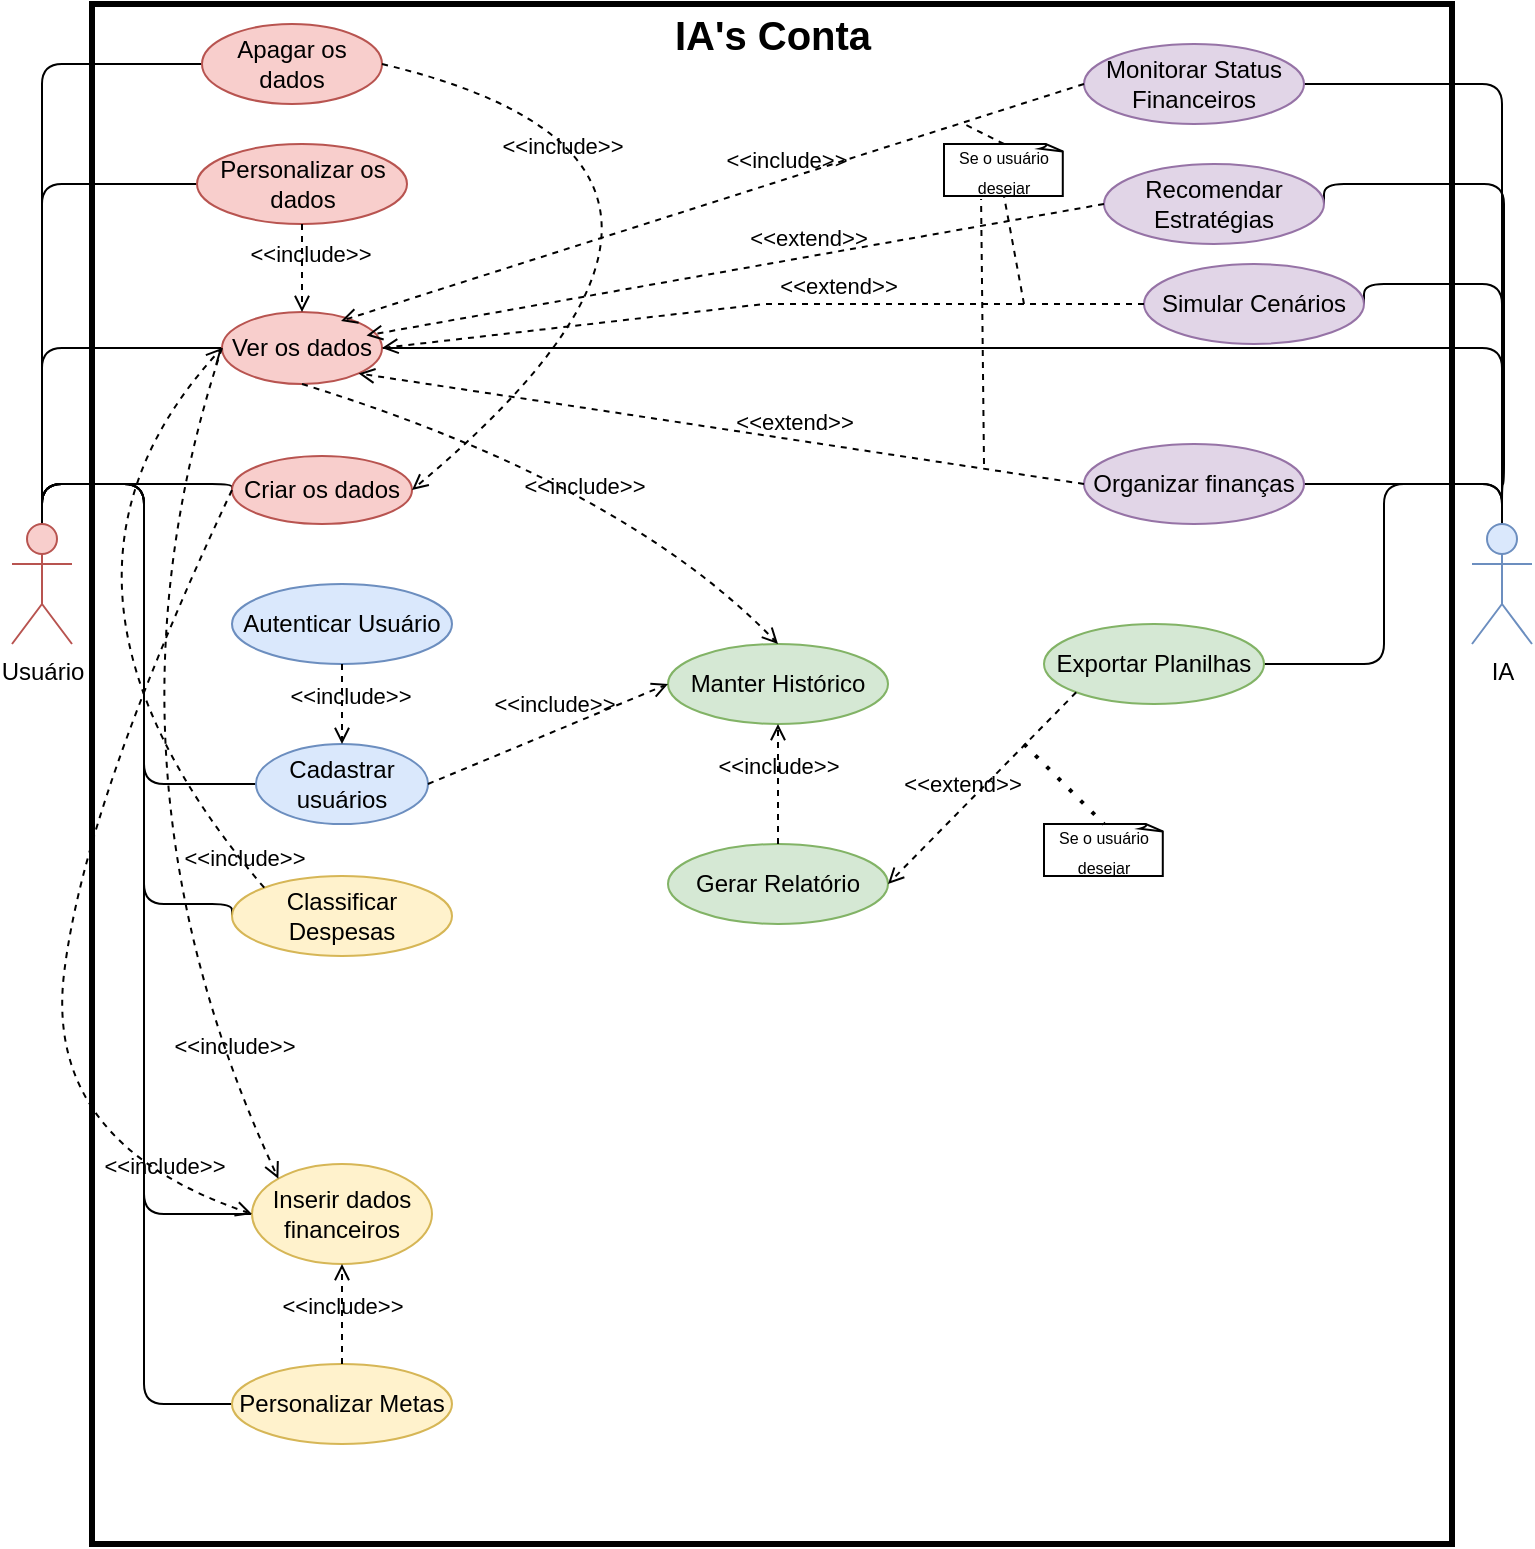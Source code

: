 <mxfile version="28.2.8">
  <diagram name="Página-1" id="uW_HhE_EvmZPlbf-FYYJ">
    <mxGraphModel grid="1" page="1" gridSize="10" guides="1" tooltips="1" connect="1" arrows="1" fold="1" pageScale="1" pageWidth="827" pageHeight="1169" math="0" shadow="0">
      <root>
        <mxCell id="0" />
        <mxCell id="1" parent="0" />
        <mxCell id="6so-qmD7fdGU7Z9m0W5g-2" value="" style="rounded=0;whiteSpace=wrap;html=1;fillColor=none;strokeWidth=3;strokeColor=light-dark(#000000,#0000FF);" vertex="1" parent="1">
          <mxGeometry x="74" y="-1160" width="680" height="770" as="geometry" />
        </mxCell>
        <mxCell id="piwmQqDmo6Rh2XkabMkD-4" style="edgeStyle=orthogonalEdgeStyle;rounded=1;orthogonalLoop=1;jettySize=auto;html=1;exitX=0.5;exitY=0;exitDx=0;exitDy=0;exitPerimeter=0;entryX=0;entryY=0.5;entryDx=0;entryDy=0;strokeColor=default;align=center;verticalAlign=middle;fontFamily=Helvetica;fontSize=11;fontColor=default;labelBackgroundColor=default;endArrow=none;endFill=0;curved=0;" edge="1" parent="1" source="6so-qmD7fdGU7Z9m0W5g-3" target="6so-qmD7fdGU7Z9m0W5g-15">
          <mxGeometry relative="1" as="geometry">
            <Array as="points">
              <mxPoint x="49" y="-920" />
              <mxPoint x="100" y="-920" />
              <mxPoint x="100" y="-710" />
            </Array>
          </mxGeometry>
        </mxCell>
        <mxCell id="piwmQqDmo6Rh2XkabMkD-5" style="edgeStyle=orthogonalEdgeStyle;rounded=1;orthogonalLoop=1;jettySize=auto;html=1;exitX=0.5;exitY=0;exitDx=0;exitDy=0;exitPerimeter=0;entryX=0;entryY=0.5;entryDx=0;entryDy=0;strokeColor=default;align=center;verticalAlign=middle;fontFamily=Helvetica;fontSize=11;fontColor=default;labelBackgroundColor=default;endArrow=none;endFill=0;curved=0;" edge="1" parent="1" source="6so-qmD7fdGU7Z9m0W5g-3" target="6so-qmD7fdGU7Z9m0W5g-13">
          <mxGeometry relative="1" as="geometry">
            <Array as="points">
              <mxPoint x="49" y="-920" />
              <mxPoint x="100" y="-920" />
              <mxPoint x="100" y="-460" />
            </Array>
          </mxGeometry>
        </mxCell>
        <mxCell id="piwmQqDmo6Rh2XkabMkD-16" style="edgeStyle=orthogonalEdgeStyle;rounded=1;orthogonalLoop=1;jettySize=auto;html=1;exitX=0.5;exitY=0;exitDx=0;exitDy=0;exitPerimeter=0;entryX=0;entryY=0.5;entryDx=0;entryDy=0;strokeColor=default;align=center;verticalAlign=middle;fontFamily=Helvetica;fontSize=11;fontColor=default;labelBackgroundColor=default;endArrow=none;endFill=0;curved=0;" edge="1" parent="1" source="6so-qmD7fdGU7Z9m0W5g-3" target="piwmQqDmo6Rh2XkabMkD-6">
          <mxGeometry relative="1" as="geometry">
            <Array as="points">
              <mxPoint x="49" y="-920" />
              <mxPoint x="100" y="-920" />
              <mxPoint x="100" y="-555" />
            </Array>
          </mxGeometry>
        </mxCell>
        <mxCell id="piwmQqDmo6Rh2XkabMkD-19" style="edgeStyle=orthogonalEdgeStyle;rounded=1;orthogonalLoop=1;jettySize=auto;html=1;exitX=0.5;exitY=0;exitDx=0;exitDy=0;exitPerimeter=0;entryX=0;entryY=0.5;entryDx=0;entryDy=0;strokeColor=default;align=center;verticalAlign=middle;fontFamily=Helvetica;fontSize=11;fontColor=default;labelBackgroundColor=default;endArrow=none;endFill=0;curved=0;" edge="1" parent="1" source="6so-qmD7fdGU7Z9m0W5g-3" target="piwmQqDmo6Rh2XkabMkD-2">
          <mxGeometry relative="1" as="geometry">
            <Array as="points">
              <mxPoint x="49" y="-920" />
              <mxPoint x="100" y="-920" />
              <mxPoint x="100" y="-770" />
            </Array>
          </mxGeometry>
        </mxCell>
        <mxCell id="piwmQqDmo6Rh2XkabMkD-27" style="edgeStyle=orthogonalEdgeStyle;rounded=1;orthogonalLoop=1;jettySize=auto;html=1;exitX=0.5;exitY=0;exitDx=0;exitDy=0;exitPerimeter=0;entryX=0;entryY=0.5;entryDx=0;entryDy=0;strokeColor=default;align=center;verticalAlign=middle;fontFamily=Helvetica;fontSize=11;fontColor=default;labelBackgroundColor=default;endArrow=none;endFill=0;" edge="1" parent="1" source="6so-qmD7fdGU7Z9m0W5g-3" target="6so-qmD7fdGU7Z9m0W5g-8">
          <mxGeometry relative="1" as="geometry">
            <Array as="points">
              <mxPoint x="49" y="-920" />
              <mxPoint x="144" y="-920" />
            </Array>
          </mxGeometry>
        </mxCell>
        <mxCell id="piwmQqDmo6Rh2XkabMkD-28" style="edgeStyle=orthogonalEdgeStyle;rounded=1;orthogonalLoop=1;jettySize=auto;html=1;exitX=0.5;exitY=0;exitDx=0;exitDy=0;exitPerimeter=0;entryX=0;entryY=0.5;entryDx=0;entryDy=0;strokeColor=default;align=center;verticalAlign=middle;fontFamily=Helvetica;fontSize=11;fontColor=default;labelBackgroundColor=default;endArrow=none;endFill=0;curved=0;" edge="1" parent="1" source="6so-qmD7fdGU7Z9m0W5g-3" target="piwmQqDmo6Rh2XkabMkD-24">
          <mxGeometry relative="1" as="geometry" />
        </mxCell>
        <mxCell id="piwmQqDmo6Rh2XkabMkD-29" style="edgeStyle=orthogonalEdgeStyle;rounded=1;orthogonalLoop=1;jettySize=auto;html=1;exitX=0.5;exitY=0;exitDx=0;exitDy=0;exitPerimeter=0;entryX=0;entryY=0.5;entryDx=0;entryDy=0;strokeColor=default;align=center;verticalAlign=middle;fontFamily=Helvetica;fontSize=11;fontColor=default;labelBackgroundColor=default;endArrow=none;endFill=0;curved=0;" edge="1" parent="1" source="6so-qmD7fdGU7Z9m0W5g-3" target="piwmQqDmo6Rh2XkabMkD-26">
          <mxGeometry relative="1" as="geometry" />
        </mxCell>
        <mxCell id="piwmQqDmo6Rh2XkabMkD-31" style="edgeStyle=orthogonalEdgeStyle;rounded=1;orthogonalLoop=1;jettySize=auto;html=1;exitX=0.5;exitY=0;exitDx=0;exitDy=0;exitPerimeter=0;entryX=0;entryY=0.5;entryDx=0;entryDy=0;strokeColor=default;align=center;verticalAlign=middle;fontFamily=Helvetica;fontSize=11;fontColor=default;labelBackgroundColor=default;endArrow=none;endFill=0;curved=0;" edge="1" parent="1" source="6so-qmD7fdGU7Z9m0W5g-3" target="piwmQqDmo6Rh2XkabMkD-25">
          <mxGeometry relative="1" as="geometry" />
        </mxCell>
        <mxCell id="6so-qmD7fdGU7Z9m0W5g-3" value="Usuário" style="shape=umlActor;verticalLabelPosition=bottom;verticalAlign=top;html=1;outlineConnect=0;fillColor=#f8cecc;strokeColor=#b85450;" vertex="1" parent="1">
          <mxGeometry x="34" y="-900" width="30" height="60" as="geometry" />
        </mxCell>
        <mxCell id="6so-qmD7fdGU7Z9m0W5g-23" style="edgeStyle=orthogonalEdgeStyle;rounded=1;orthogonalLoop=1;jettySize=auto;html=1;exitX=0.5;exitY=0;exitDx=0;exitDy=0;exitPerimeter=0;entryX=1;entryY=0.5;entryDx=0;entryDy=0;curved=0;strokeColor=default;align=center;verticalAlign=middle;fontFamily=Helvetica;fontSize=11;fontColor=default;labelBackgroundColor=default;endArrow=none;endFill=0;" edge="1" parent="1" source="6so-qmD7fdGU7Z9m0W5g-6" target="6so-qmD7fdGU7Z9m0W5g-11">
          <mxGeometry relative="1" as="geometry" />
        </mxCell>
        <mxCell id="6so-qmD7fdGU7Z9m0W5g-24" style="edgeStyle=orthogonalEdgeStyle;rounded=1;orthogonalLoop=1;jettySize=auto;html=1;exitX=0.5;exitY=0;exitDx=0;exitDy=0;exitPerimeter=0;entryX=1;entryY=0.5;entryDx=0;entryDy=0;strokeColor=default;align=center;verticalAlign=middle;fontFamily=Helvetica;fontSize=11;fontColor=default;labelBackgroundColor=default;endArrow=none;curved=0;endFill=0;" edge="1" parent="1" source="6so-qmD7fdGU7Z9m0W5g-6" target="6so-qmD7fdGU7Z9m0W5g-9">
          <mxGeometry relative="1" as="geometry">
            <Array as="points">
              <mxPoint x="779" y="-920" />
              <mxPoint x="780" y="-920" />
              <mxPoint x="780" y="-1070" />
            </Array>
          </mxGeometry>
        </mxCell>
        <mxCell id="6so-qmD7fdGU7Z9m0W5g-25" style="edgeStyle=orthogonalEdgeStyle;rounded=1;orthogonalLoop=1;jettySize=auto;html=1;exitX=0.5;exitY=0;exitDx=0;exitDy=0;exitPerimeter=0;entryX=1;entryY=0.5;entryDx=0;entryDy=0;strokeColor=default;align=center;verticalAlign=middle;fontFamily=Helvetica;fontSize=11;fontColor=default;labelBackgroundColor=default;endArrow=none;curved=0;endFill=0;" edge="1" parent="1" source="6so-qmD7fdGU7Z9m0W5g-6" target="6so-qmD7fdGU7Z9m0W5g-16">
          <mxGeometry relative="1" as="geometry">
            <Array as="points">
              <mxPoint x="779" y="-1020" />
            </Array>
          </mxGeometry>
        </mxCell>
        <mxCell id="piwmQqDmo6Rh2XkabMkD-11" style="edgeStyle=orthogonalEdgeStyle;rounded=1;orthogonalLoop=1;jettySize=auto;html=1;exitX=0.5;exitY=0;exitDx=0;exitDy=0;exitPerimeter=0;entryX=1;entryY=0.5;entryDx=0;entryDy=0;strokeColor=default;align=center;verticalAlign=middle;fontFamily=Helvetica;fontSize=11;fontColor=default;labelBackgroundColor=default;endArrow=none;endFill=0;curved=0;" edge="1" parent="1" source="6so-qmD7fdGU7Z9m0W5g-6" target="6so-qmD7fdGU7Z9m0W5g-10">
          <mxGeometry relative="1" as="geometry">
            <Array as="points">
              <mxPoint x="779" y="-920" />
              <mxPoint x="720" y="-920" />
              <mxPoint x="720" y="-830" />
            </Array>
          </mxGeometry>
        </mxCell>
        <mxCell id="piwmQqDmo6Rh2XkabMkD-12" style="edgeStyle=orthogonalEdgeStyle;rounded=1;orthogonalLoop=1;jettySize=auto;html=1;exitX=0.5;exitY=0;exitDx=0;exitDy=0;exitPerimeter=0;entryX=1;entryY=0.5;entryDx=0;entryDy=0;strokeColor=default;align=center;verticalAlign=middle;fontFamily=Helvetica;fontSize=11;fontColor=default;labelBackgroundColor=default;endArrow=none;endFill=0;curved=0;" edge="1" parent="1" source="6so-qmD7fdGU7Z9m0W5g-6" target="6so-qmD7fdGU7Z9m0W5g-7">
          <mxGeometry relative="1" as="geometry">
            <Array as="points">
              <mxPoint x="779" y="-920" />
              <mxPoint x="630" y="-920" />
            </Array>
          </mxGeometry>
        </mxCell>
        <mxCell id="piwmQqDmo6Rh2XkabMkD-30" style="edgeStyle=orthogonalEdgeStyle;rounded=1;orthogonalLoop=1;jettySize=auto;html=1;exitX=0.5;exitY=0;exitDx=0;exitDy=0;exitPerimeter=0;entryX=1;entryY=0.5;entryDx=0;entryDy=0;strokeColor=default;align=center;verticalAlign=middle;fontFamily=Helvetica;fontSize=11;fontColor=default;labelBackgroundColor=default;endArrow=none;endFill=0;curved=0;" edge="1" parent="1" source="6so-qmD7fdGU7Z9m0W5g-6" target="piwmQqDmo6Rh2XkabMkD-25">
          <mxGeometry relative="1" as="geometry" />
        </mxCell>
        <mxCell id="6so-qmD7fdGU7Z9m0W5g-6" value="IA" style="shape=umlActor;verticalLabelPosition=bottom;verticalAlign=top;html=1;outlineConnect=0;fillColor=#dae8fc;strokeColor=#6c8ebf;" vertex="1" parent="1">
          <mxGeometry x="764" y="-900" width="30" height="60" as="geometry" />
        </mxCell>
        <mxCell id="6so-qmD7fdGU7Z9m0W5g-7" value="Organizar finanças" style="ellipse;whiteSpace=wrap;html=1;fillColor=#e1d5e7;strokeColor=#9673a6;" vertex="1" parent="1">
          <mxGeometry x="570" y="-940" width="110" height="40" as="geometry" />
        </mxCell>
        <mxCell id="6so-qmD7fdGU7Z9m0W5g-8" value="Criar os dados" style="ellipse;whiteSpace=wrap;html=1;fillColor=#f8cecc;strokeColor=#b85450;" vertex="1" parent="1">
          <mxGeometry x="144" y="-934" width="90" height="34" as="geometry" />
        </mxCell>
        <mxCell id="6so-qmD7fdGU7Z9m0W5g-9" value="Recomendar Estratégias" style="ellipse;whiteSpace=wrap;html=1;fillColor=#e1d5e7;strokeColor=#9673a6;" vertex="1" parent="1">
          <mxGeometry x="580" y="-1080" width="110" height="40" as="geometry" />
        </mxCell>
        <mxCell id="6so-qmD7fdGU7Z9m0W5g-10" value="Exportar Planilhas" style="ellipse;whiteSpace=wrap;html=1;fillColor=#d5e8d4;strokeColor=#82b366;" vertex="1" parent="1">
          <mxGeometry x="550" y="-850" width="110" height="40" as="geometry" />
        </mxCell>
        <mxCell id="6so-qmD7fdGU7Z9m0W5g-11" value="Monitorar Status Financeiros" style="ellipse;whiteSpace=wrap;html=1;fillColor=#e1d5e7;strokeColor=#9673a6;" vertex="1" parent="1">
          <mxGeometry x="570" y="-1140" width="110" height="40" as="geometry" />
        </mxCell>
        <mxCell id="6so-qmD7fdGU7Z9m0W5g-12" value="Autenticar Usuário" style="ellipse;whiteSpace=wrap;html=1;fillColor=#dae8fc;strokeColor=#6c8ebf;" vertex="1" parent="1">
          <mxGeometry x="144" y="-870" width="110" height="40" as="geometry" />
        </mxCell>
        <mxCell id="6so-qmD7fdGU7Z9m0W5g-13" value="Personalizar Metas" style="ellipse;whiteSpace=wrap;html=1;fillColor=#fff2cc;strokeColor=#d6b656;" vertex="1" parent="1">
          <mxGeometry x="144" y="-480" width="110" height="40" as="geometry" />
        </mxCell>
        <mxCell id="6so-qmD7fdGU7Z9m0W5g-14" value="Manter Histórico" style="ellipse;whiteSpace=wrap;html=1;fillColor=#d5e8d4;strokeColor=#82b366;" vertex="1" parent="1">
          <mxGeometry x="362" y="-840" width="110" height="40" as="geometry" />
        </mxCell>
        <mxCell id="6so-qmD7fdGU7Z9m0W5g-15" value="Classificar Despesas" style="ellipse;whiteSpace=wrap;html=1;fillColor=#fff2cc;strokeColor=#d6b656;" vertex="1" parent="1">
          <mxGeometry x="144" y="-724" width="110" height="40" as="geometry" />
        </mxCell>
        <mxCell id="6so-qmD7fdGU7Z9m0W5g-16" value="Simular Cenários" style="ellipse;whiteSpace=wrap;html=1;fillColor=#e1d5e7;strokeColor=#9673a6;" vertex="1" parent="1">
          <mxGeometry x="600" y="-1030" width="110" height="40" as="geometry" />
        </mxCell>
        <mxCell id="6so-qmD7fdGU7Z9m0W5g-17" value="&lt;font style=&quot;font-size: 20px;&quot;&gt;IA&#39;s Conta&lt;/font&gt;" style="text;align=center;fontStyle=1;verticalAlign=middle;spacingLeft=3;spacingRight=3;strokeColor=none;rotatable=0;points=[[0,0.5],[1,0.5]];portConstraint=eastwest;html=1;fontColor=light-dark(#000000,#FFFFFF);" vertex="1" parent="1">
          <mxGeometry x="371" y="-1160" width="86" height="30" as="geometry" />
        </mxCell>
        <mxCell id="3FKWnoWOgEJZbtEkNHEX-1" style="edgeStyle=orthogonalEdgeStyle;rounded=0;orthogonalLoop=1;jettySize=auto;html=1;exitX=0.5;exitY=1;exitDx=0;exitDy=0;" edge="1" parent="1" source="6so-qmD7fdGU7Z9m0W5g-14" target="6so-qmD7fdGU7Z9m0W5g-14">
          <mxGeometry relative="1" as="geometry" />
        </mxCell>
        <mxCell id="piwmQqDmo6Rh2XkabMkD-2" value="Cadastrar usuários" style="ellipse;whiteSpace=wrap;html=1;fillColor=#dae8fc;strokeColor=#6c8ebf;" vertex="1" parent="1">
          <mxGeometry x="156" y="-790" width="86" height="40" as="geometry" />
        </mxCell>
        <mxCell id="piwmQqDmo6Rh2XkabMkD-3" value="&amp;lt;&amp;lt;include&amp;gt;&amp;gt;" style="html=1;verticalAlign=bottom;labelBackgroundColor=none;endArrow=open;endFill=0;dashed=1;rounded=0;exitX=0.5;exitY=1;exitDx=0;exitDy=0;entryX=0.5;entryY=0;entryDx=0;entryDy=0;" edge="1" parent="1" source="6so-qmD7fdGU7Z9m0W5g-12" target="piwmQqDmo6Rh2XkabMkD-2">
          <mxGeometry x="0.254" y="4" width="160" relative="1" as="geometry">
            <mxPoint x="364" y="-770" as="sourcePoint" />
            <mxPoint x="524" y="-770" as="targetPoint" />
            <mxPoint as="offset" />
          </mxGeometry>
        </mxCell>
        <mxCell id="piwmQqDmo6Rh2XkabMkD-6" value="Inserir dados financeiros" style="ellipse;whiteSpace=wrap;html=1;fillColor=#fff2cc;strokeColor=#d6b656;" vertex="1" parent="1">
          <mxGeometry x="154" y="-580" width="90" height="50" as="geometry" />
        </mxCell>
        <mxCell id="piwmQqDmo6Rh2XkabMkD-14" value="&amp;lt;&amp;lt;include&amp;gt;&amp;gt;" style="html=1;verticalAlign=bottom;labelBackgroundColor=none;endArrow=open;endFill=0;dashed=1;rounded=0;exitX=0.5;exitY=0;exitDx=0;exitDy=0;entryX=0.5;entryY=1;entryDx=0;entryDy=0;" edge="1" parent="1" source="6so-qmD7fdGU7Z9m0W5g-13" target="piwmQqDmo6Rh2XkabMkD-6">
          <mxGeometry x="-0.2" width="160" relative="1" as="geometry">
            <mxPoint x="424" y="-650" as="sourcePoint" />
            <mxPoint x="374" y="-610" as="targetPoint" />
            <mxPoint as="offset" />
          </mxGeometry>
        </mxCell>
        <mxCell id="piwmQqDmo6Rh2XkabMkD-21" value="&amp;lt;&amp;lt;include&amp;gt;&amp;gt;" style="html=1;verticalAlign=bottom;labelBackgroundColor=none;endArrow=open;endFill=0;dashed=1;rounded=0;exitX=1;exitY=0.5;exitDx=0;exitDy=0;entryX=0;entryY=0.5;entryDx=0;entryDy=0;" edge="1" parent="1" source="piwmQqDmo6Rh2XkabMkD-2" target="6so-qmD7fdGU7Z9m0W5g-14">
          <mxGeometry x="0.077" y="4" width="160" relative="1" as="geometry">
            <mxPoint x="284" y="-850" as="sourcePoint" />
            <mxPoint x="284" y="-810" as="targetPoint" />
            <mxPoint as="offset" />
          </mxGeometry>
        </mxCell>
        <mxCell id="piwmQqDmo6Rh2XkabMkD-22" value="Gerar Relatório" style="ellipse;whiteSpace=wrap;html=1;fillColor=#d5e8d4;strokeColor=#82b366;" vertex="1" parent="1">
          <mxGeometry x="362" y="-740" width="110" height="40" as="geometry" />
        </mxCell>
        <mxCell id="piwmQqDmo6Rh2XkabMkD-24" value="Apagar os dados" style="ellipse;whiteSpace=wrap;html=1;fillColor=#f8cecc;strokeColor=#b85450;" vertex="1" parent="1">
          <mxGeometry x="129" y="-1150" width="90" height="40" as="geometry" />
        </mxCell>
        <mxCell id="piwmQqDmo6Rh2XkabMkD-25" value="Ver os dados" style="ellipse;whiteSpace=wrap;html=1;fillColor=#f8cecc;strokeColor=#b85450;" vertex="1" parent="1">
          <mxGeometry x="139" y="-1006" width="80" height="36" as="geometry" />
        </mxCell>
        <mxCell id="piwmQqDmo6Rh2XkabMkD-26" value="Personalizar os dados" style="ellipse;whiteSpace=wrap;html=1;fillColor=#f8cecc;strokeColor=#b85450;" vertex="1" parent="1">
          <mxGeometry x="126.5" y="-1090" width="105" height="40" as="geometry" />
        </mxCell>
        <mxCell id="piwmQqDmo6Rh2XkabMkD-38" value="&amp;lt;&amp;lt;include&amp;gt;&amp;gt;" style="html=1;verticalAlign=bottom;labelBackgroundColor=none;endArrow=open;endFill=0;dashed=1;rounded=0;exitX=0;exitY=0.5;exitDx=0;exitDy=0;entryX=0;entryY=0;entryDx=0;entryDy=0;curved=1;" edge="1" parent="1" source="piwmQqDmo6Rh2XkabMkD-25" target="piwmQqDmo6Rh2XkabMkD-6">
          <mxGeometry x="0.725" y="4" width="160" relative="1" as="geometry">
            <mxPoint x="340" y="-640" as="sourcePoint" />
            <mxPoint x="340" y="-590" as="targetPoint" />
            <mxPoint as="offset" />
            <Array as="points">
              <mxPoint x="70" y="-780" />
            </Array>
          </mxGeometry>
        </mxCell>
        <mxCell id="piwmQqDmo6Rh2XkabMkD-39" value="&amp;lt;&amp;lt;extend&amp;gt;&amp;gt;" style="html=1;verticalAlign=bottom;labelBackgroundColor=none;endArrow=open;endFill=0;dashed=1;rounded=0;exitX=0;exitY=1;exitDx=0;exitDy=0;entryX=1;entryY=0.5;entryDx=0;entryDy=0;" edge="1" parent="1" source="6so-qmD7fdGU7Z9m0W5g-10" target="piwmQqDmo6Rh2XkabMkD-22">
          <mxGeometry x="0.187" y="-2" width="160" relative="1" as="geometry">
            <mxPoint x="530" y="-800" as="sourcePoint" />
            <mxPoint x="530" y="-750" as="targetPoint" />
            <mxPoint as="offset" />
          </mxGeometry>
        </mxCell>
        <mxCell id="piwmQqDmo6Rh2XkabMkD-41" value="&amp;lt;&amp;lt;include&amp;gt;&amp;gt;" style="html=1;verticalAlign=bottom;labelBackgroundColor=none;endArrow=open;endFill=0;dashed=1;rounded=0;exitX=0;exitY=0.5;exitDx=0;exitDy=0;entryX=0;entryY=0.5;entryDx=0;entryDy=0;curved=1;" edge="1" parent="1" source="6so-qmD7fdGU7Z9m0W5g-8" target="piwmQqDmo6Rh2XkabMkD-6">
          <mxGeometry x="0.795" width="160" relative="1" as="geometry">
            <mxPoint x="409" y="-760" as="sourcePoint" />
            <mxPoint x="437" y="-345" as="targetPoint" />
            <mxPoint as="offset" />
            <Array as="points">
              <mxPoint x="70" y="-760" />
              <mxPoint x="50" y="-590" />
            </Array>
          </mxGeometry>
        </mxCell>
        <mxCell id="piwmQqDmo6Rh2XkabMkD-42" value="&amp;lt;&amp;lt;include&amp;gt;&amp;gt;" style="html=1;verticalAlign=bottom;labelBackgroundColor=none;endArrow=open;endFill=0;dashed=1;rounded=0;exitX=0.5;exitY=1;exitDx=0;exitDy=0;entryX=0.5;entryY=0;entryDx=0;entryDy=0;" edge="1" parent="1" source="piwmQqDmo6Rh2XkabMkD-26" target="piwmQqDmo6Rh2XkabMkD-25">
          <mxGeometry x="0.09" y="4" width="160" relative="1" as="geometry">
            <mxPoint x="330" y="-1000" as="sourcePoint" />
            <mxPoint x="330" y="-1050" as="targetPoint" />
            <mxPoint as="offset" />
          </mxGeometry>
        </mxCell>
        <mxCell id="piwmQqDmo6Rh2XkabMkD-43" value="&amp;lt;&amp;lt;extend&amp;gt;&amp;gt;" style="html=1;verticalAlign=bottom;labelBackgroundColor=none;endArrow=open;endFill=0;dashed=1;rounded=0;exitX=0;exitY=0.5;exitDx=0;exitDy=0;entryX=1;entryY=0.5;entryDx=0;entryDy=0;" edge="1" parent="1" source="6so-qmD7fdGU7Z9m0W5g-16" target="piwmQqDmo6Rh2XkabMkD-25">
          <mxGeometry x="-0.2" width="160" relative="1" as="geometry">
            <mxPoint x="370" y="-970" as="sourcePoint" />
            <mxPoint x="370" y="-1020" as="targetPoint" />
            <mxPoint as="offset" />
            <Array as="points">
              <mxPoint x="410" y="-1010" />
            </Array>
          </mxGeometry>
        </mxCell>
        <mxCell id="piwmQqDmo6Rh2XkabMkD-44" value="&amp;lt;&amp;lt;extend&amp;gt;&amp;gt;" style="html=1;verticalAlign=bottom;labelBackgroundColor=none;endArrow=open;endFill=0;dashed=1;rounded=0;exitX=0;exitY=0.5;exitDx=0;exitDy=0;entryX=0.903;entryY=0.326;entryDx=0;entryDy=0;entryPerimeter=0;" edge="1" parent="1" source="6so-qmD7fdGU7Z9m0W5g-9" target="piwmQqDmo6Rh2XkabMkD-25">
          <mxGeometry x="-0.2" width="160" relative="1" as="geometry">
            <mxPoint x="420" y="-1000" as="sourcePoint" />
            <mxPoint x="420" y="-1050" as="targetPoint" />
            <mxPoint as="offset" />
          </mxGeometry>
        </mxCell>
        <mxCell id="piwmQqDmo6Rh2XkabMkD-45" value="&amp;lt;&amp;lt;include&amp;gt;&amp;gt;" style="html=1;verticalAlign=bottom;labelBackgroundColor=none;endArrow=open;endFill=0;dashed=1;rounded=0;exitX=0;exitY=0.5;exitDx=0;exitDy=0;entryX=0.744;entryY=0.124;entryDx=0;entryDy=0;entryPerimeter=0;" edge="1" parent="1" source="6so-qmD7fdGU7Z9m0W5g-11" target="piwmQqDmo6Rh2XkabMkD-25">
          <mxGeometry x="-0.2" width="160" relative="1" as="geometry">
            <mxPoint x="500" y="-1020" as="sourcePoint" />
            <mxPoint x="500" y="-1070" as="targetPoint" />
            <mxPoint as="offset" />
          </mxGeometry>
        </mxCell>
        <mxCell id="piwmQqDmo6Rh2XkabMkD-46" value="&amp;lt;&amp;lt;extend&amp;gt;&amp;gt;" style="html=1;verticalAlign=bottom;labelBackgroundColor=none;endArrow=open;endFill=0;dashed=1;rounded=0;exitX=0;exitY=0.5;exitDx=0;exitDy=0;entryX=1;entryY=1;entryDx=0;entryDy=0;" edge="1" parent="1" source="6so-qmD7fdGU7Z9m0W5g-7" target="piwmQqDmo6Rh2XkabMkD-25">
          <mxGeometry x="-0.2" width="160" relative="1" as="geometry">
            <mxPoint x="560" y="-740" as="sourcePoint" />
            <mxPoint x="560" y="-790" as="targetPoint" />
            <mxPoint as="offset" />
          </mxGeometry>
        </mxCell>
        <mxCell id="piwmQqDmo6Rh2XkabMkD-47" value="&amp;lt;&amp;lt;include&amp;gt;&amp;gt;" style="html=1;verticalAlign=bottom;labelBackgroundColor=none;endArrow=open;endFill=0;dashed=1;rounded=0;exitX=1;exitY=0.5;exitDx=0;exitDy=0;entryX=1;entryY=0.5;entryDx=0;entryDy=0;curved=1;" edge="1" parent="1" source="piwmQqDmo6Rh2XkabMkD-24" target="6so-qmD7fdGU7Z9m0W5g-8">
          <mxGeometry x="-0.578" y="-28" width="160" relative="1" as="geometry">
            <mxPoint x="290" y="-850" as="sourcePoint" />
            <mxPoint x="290" y="-900" as="targetPoint" />
            <mxPoint as="offset" />
            <Array as="points">
              <mxPoint x="430" y="-1080" />
            </Array>
          </mxGeometry>
        </mxCell>
        <mxCell id="piwmQqDmo6Rh2XkabMkD-49" value="&amp;lt;&amp;lt;include&amp;gt;&amp;gt;" style="html=1;verticalAlign=bottom;labelBackgroundColor=none;endArrow=open;endFill=0;dashed=1;rounded=0;exitX=0.5;exitY=1;exitDx=0;exitDy=0;entryX=0.5;entryY=0;entryDx=0;entryDy=0;curved=1;" edge="1" parent="1" source="piwmQqDmo6Rh2XkabMkD-25" target="6so-qmD7fdGU7Z9m0W5g-14">
          <mxGeometry x="0.09" y="-15" width="160" relative="1" as="geometry">
            <mxPoint x="310" y="-820" as="sourcePoint" />
            <mxPoint x="310" y="-870" as="targetPoint" />
            <mxPoint as="offset" />
            <Array as="points">
              <mxPoint x="340" y="-920" />
            </Array>
          </mxGeometry>
        </mxCell>
        <mxCell id="piwmQqDmo6Rh2XkabMkD-51" value="&lt;font style=&quot;font-size: 8px;&quot;&gt;Se o usuário desejar&lt;/font&gt;" style="whiteSpace=wrap;html=1;shape=mxgraph.basic.document" vertex="1" parent="1">
          <mxGeometry x="550" y="-750" width="60" height="26" as="geometry" />
        </mxCell>
        <mxCell id="piwmQqDmo6Rh2XkabMkD-53" value="" style="endArrow=none;dashed=1;html=1;dashPattern=1 3;strokeWidth=2;rounded=0;entryX=0.5;entryY=0;entryDx=0;entryDy=0;entryPerimeter=0;" edge="1" parent="1" target="piwmQqDmo6Rh2XkabMkD-51">
          <mxGeometry width="50" height="50" relative="1" as="geometry">
            <mxPoint x="540" y="-790" as="sourcePoint" />
            <mxPoint x="460" y="-840" as="targetPoint" />
          </mxGeometry>
        </mxCell>
        <mxCell id="piwmQqDmo6Rh2XkabMkD-54" value="&lt;font style=&quot;font-size: 8px;&quot;&gt;Se o usuário desejar&lt;/font&gt;" style="whiteSpace=wrap;html=1;shape=mxgraph.basic.document" vertex="1" parent="1">
          <mxGeometry x="500" y="-1090" width="60" height="26" as="geometry" />
        </mxCell>
        <mxCell id="piwmQqDmo6Rh2XkabMkD-55" value="" style="endArrow=none;dashed=1;html=1;rounded=0;exitX=0.5;exitY=0;exitDx=0;exitDy=0;exitPerimeter=0;" edge="1" parent="1" source="piwmQqDmo6Rh2XkabMkD-54">
          <mxGeometry width="50" height="50" relative="1" as="geometry">
            <mxPoint x="410" y="-790" as="sourcePoint" />
            <mxPoint x="510" y="-1100" as="targetPoint" />
          </mxGeometry>
        </mxCell>
        <mxCell id="piwmQqDmo6Rh2XkabMkD-58" value="" style="endArrow=none;dashed=1;html=1;rounded=0;entryX=0.5;entryY=1;entryDx=0;entryDy=0;entryPerimeter=0;" edge="1" parent="1" target="piwmQqDmo6Rh2XkabMkD-54">
          <mxGeometry width="50" height="50" relative="1" as="geometry">
            <mxPoint x="540" y="-1010" as="sourcePoint" />
            <mxPoint x="460" y="-840" as="targetPoint" />
          </mxGeometry>
        </mxCell>
        <mxCell id="piwmQqDmo6Rh2XkabMkD-59" value="" style="endArrow=none;dashed=1;html=1;rounded=0;entryX=0.309;entryY=1.059;entryDx=0;entryDy=0;entryPerimeter=0;" edge="1" parent="1" target="piwmQqDmo6Rh2XkabMkD-54">
          <mxGeometry width="50" height="50" relative="1" as="geometry">
            <mxPoint x="520" y="-930" as="sourcePoint" />
            <mxPoint x="540" y="-1020" as="targetPoint" />
          </mxGeometry>
        </mxCell>
        <mxCell id="piwmQqDmo6Rh2XkabMkD-60" value="&amp;lt;&amp;lt;include&amp;gt;&amp;gt;" style="html=1;verticalAlign=bottom;labelBackgroundColor=none;endArrow=open;endFill=0;dashed=1;rounded=0;exitX=0.5;exitY=0;exitDx=0;exitDy=0;entryX=0.5;entryY=1;entryDx=0;entryDy=0;" edge="1" parent="1" source="piwmQqDmo6Rh2XkabMkD-22" target="6so-qmD7fdGU7Z9m0W5g-14">
          <mxGeometry width="160" relative="1" as="geometry">
            <mxPoint x="350" y="-790" as="sourcePoint" />
            <mxPoint x="510" y="-790" as="targetPoint" />
          </mxGeometry>
        </mxCell>
        <mxCell id="piwmQqDmo6Rh2XkabMkD-61" value="&amp;lt;&amp;lt;include&amp;gt;&amp;gt;" style="html=1;verticalAlign=bottom;labelBackgroundColor=none;endArrow=open;endFill=0;dashed=1;rounded=0;exitX=0;exitY=0;exitDx=0;exitDy=0;entryX=0;entryY=0.5;entryDx=0;entryDy=0;curved=1;" edge="1" parent="1" source="6so-qmD7fdGU7Z9m0W5g-15" target="piwmQqDmo6Rh2XkabMkD-25">
          <mxGeometry x="-0.937" y="4" width="160" relative="1" as="geometry">
            <mxPoint x="340" y="-580" as="sourcePoint" />
            <mxPoint x="340" y="-640" as="targetPoint" />
            <Array as="points">
              <mxPoint x="30" y="-870" />
            </Array>
            <mxPoint as="offset" />
          </mxGeometry>
        </mxCell>
      </root>
    </mxGraphModel>
  </diagram>
</mxfile>
